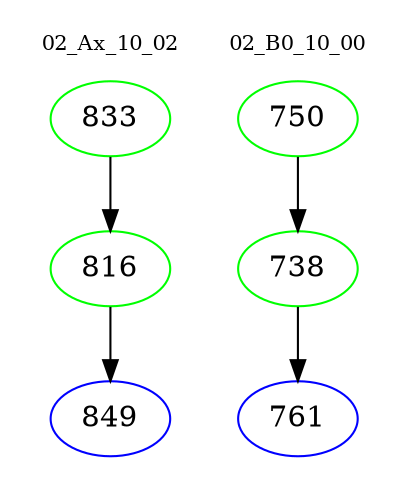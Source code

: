 digraph{
subgraph cluster_0 {
color = white
label = "02_Ax_10_02";
fontsize=10;
T0_833 [label="833", color="green"]
T0_833 -> T0_816 [color="black"]
T0_816 [label="816", color="green"]
T0_816 -> T0_849 [color="black"]
T0_849 [label="849", color="blue"]
}
subgraph cluster_1 {
color = white
label = "02_B0_10_00";
fontsize=10;
T1_750 [label="750", color="green"]
T1_750 -> T1_738 [color="black"]
T1_738 [label="738", color="green"]
T1_738 -> T1_761 [color="black"]
T1_761 [label="761", color="blue"]
}
}
